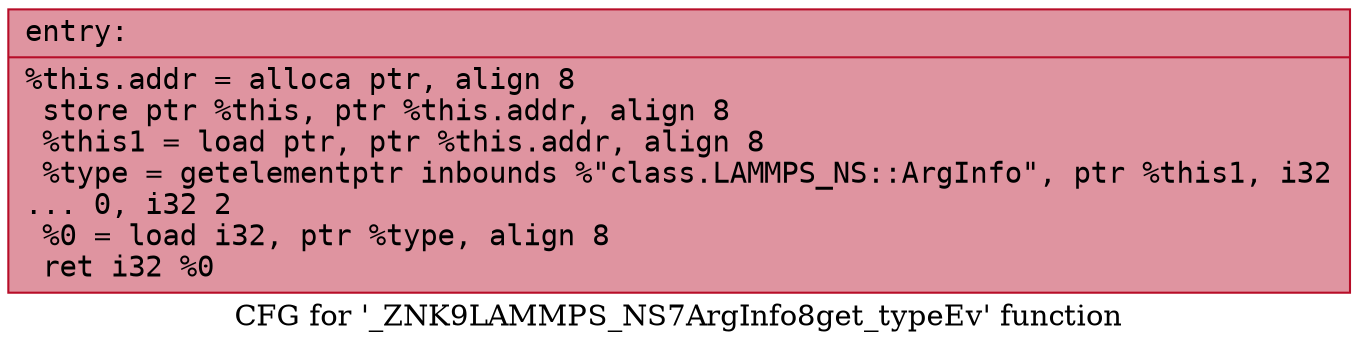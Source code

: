 digraph "CFG for '_ZNK9LAMMPS_NS7ArgInfo8get_typeEv' function" {
	label="CFG for '_ZNK9LAMMPS_NS7ArgInfo8get_typeEv' function";

	Node0x5584166b8910 [shape=record,color="#b70d28ff", style=filled, fillcolor="#b70d2870" fontname="Courier",label="{entry:\l|  %this.addr = alloca ptr, align 8\l  store ptr %this, ptr %this.addr, align 8\l  %this1 = load ptr, ptr %this.addr, align 8\l  %type = getelementptr inbounds %\"class.LAMMPS_NS::ArgInfo\", ptr %this1, i32\l... 0, i32 2\l  %0 = load i32, ptr %type, align 8\l  ret i32 %0\l}"];
}
